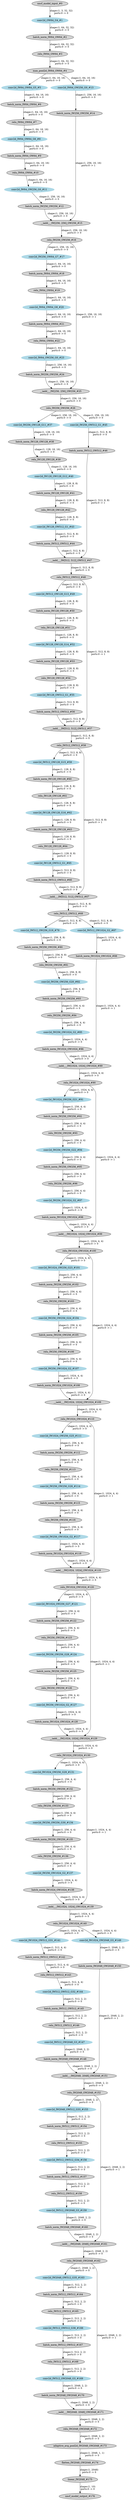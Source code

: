 strict digraph  {
"0 /nncf_model_input_0" [id=0, label="nncf_model_input_#0", style=filled, type=nncf_model_input];
"1 ResNet/NNCFConv2d[conv1]/conv2d_0" [color=lightblue, id=1, label="conv2d_OW64_G4_#1", style=filled, type=conv2d];
"2 ResNet/NNCFBatchNorm2d[bn1]/batch_norm_0" [id=2, label="batch_norm_IW64_OW64_#2", style=filled, type=batch_norm];
"3 ResNet/relu_0" [id=3, label="relu_IW64_OW64_#3", style=filled, type=relu];
"4 ResNet/MaxPool2d[maxpool]/max_pool2d_0" [id=4, label="max_pool2d_IW64_OW64_#4", style=filled, type=max_pool2d];
"5 ResNet/Sequential[layer1]/Bottleneck[0]/NNCFConv2d[conv1]/conv2d_0" [color=lightblue, id=5, label="conv2d_IW64_OW64_G5_#5", style=filled, type=conv2d];
"6 ResNet/Sequential[layer1]/Bottleneck[0]/NNCFBatchNorm2d[bn1]/batch_norm_0" [id=6, label="batch_norm_IW64_OW64_#6", style=filled, type=batch_norm];
"7 ResNet/Sequential[layer1]/Bottleneck[0]/relu_0" [id=7, label="relu_IW64_OW64_#7", style=filled, type=relu];
"8 ResNet/Sequential[layer1]/Bottleneck[0]/NNCFConv2d[conv2]/conv2d_0" [color=lightblue, id=8, label="conv2d_IW64_OW64_G6_#8", style=filled, type=conv2d];
"9 ResNet/Sequential[layer1]/Bottleneck[0]/NNCFBatchNorm2d[bn2]/batch_norm_0" [id=9, label="batch_norm_IW64_OW64_#9", style=filled, type=batch_norm];
"10 ResNet/Sequential[layer1]/Bottleneck[0]/relu_1" [id=10, label="relu_IW64_OW64_#10", style=filled, type=relu];
"11 ResNet/Sequential[layer1]/Bottleneck[0]/NNCFConv2d[conv3]/conv2d_0" [color=lightblue, id=11, label="conv2d_IW64_OW256_G0_#11", style=filled, type=conv2d];
"12 ResNet/Sequential[layer1]/Bottleneck[0]/NNCFBatchNorm2d[bn3]/batch_norm_0" [id=12, label="batch_norm_IW256_OW256_#12", style=filled, type=batch_norm];
"13 ResNet/Sequential[layer1]/Bottleneck[0]/Sequential[shortcut]/NNCFConv2d[0]/conv2d_0" [color=lightblue, id=13, label="conv2d_IW64_OW256_G0_#13", style=filled, type=conv2d];
"14 ResNet/Sequential[layer1]/Bottleneck[0]/Sequential[shortcut]/NNCFBatchNorm2d[1]/batch_norm_0" [id=14, label="batch_norm_IW256_OW256_#14", style=filled, type=batch_norm];
"15 ResNet/Sequential[layer1]/Bottleneck[0]/__iadd___0" [id=15, label="__iadd___IW[256, 256]_OW256_#15", style=filled, type=__iadd__];
"16 ResNet/Sequential[layer1]/Bottleneck[0]/relu_2" [id=16, label="relu_IW256_OW256_#16", style=filled, type=relu];
"17 ResNet/Sequential[layer1]/Bottleneck[1]/NNCFConv2d[conv1]/conv2d_0" [color=lightblue, id=17, label="conv2d_IW256_OW64_G7_#17", style=filled, type=conv2d];
"18 ResNet/Sequential[layer1]/Bottleneck[1]/NNCFBatchNorm2d[bn1]/batch_norm_0" [id=18, label="batch_norm_IW64_OW64_#18", style=filled, type=batch_norm];
"19 ResNet/Sequential[layer1]/Bottleneck[1]/relu_0" [id=19, label="relu_IW64_OW64_#19", style=filled, type=relu];
"20 ResNet/Sequential[layer1]/Bottleneck[1]/NNCFConv2d[conv2]/conv2d_0" [color=lightblue, id=20, label="conv2d_IW64_OW64_G8_#20", style=filled, type=conv2d];
"21 ResNet/Sequential[layer1]/Bottleneck[1]/NNCFBatchNorm2d[bn2]/batch_norm_0" [id=21, label="batch_norm_IW64_OW64_#21", style=filled, type=batch_norm];
"22 ResNet/Sequential[layer1]/Bottleneck[1]/relu_1" [id=22, label="relu_IW64_OW64_#22", style=filled, type=relu];
"23 ResNet/Sequential[layer1]/Bottleneck[1]/NNCFConv2d[conv3]/conv2d_0" [color=lightblue, id=23, label="conv2d_IW64_OW256_G0_#23", style=filled, type=conv2d];
"24 ResNet/Sequential[layer1]/Bottleneck[1]/NNCFBatchNorm2d[bn3]/batch_norm_0" [id=24, label="batch_norm_IW256_OW256_#24", style=filled, type=batch_norm];
"25 ResNet/Sequential[layer1]/Bottleneck[1]/__iadd___0" [id=25, label="__iadd___IW[256, 256]_OW256_#25", style=filled, type=__iadd__];
"26 ResNet/Sequential[layer1]/Bottleneck[1]/relu_2" [id=26, label="relu_IW256_OW256_#26", style=filled, type=relu];
"27 ResNet/Sequential[layer2]/Bottleneck[0]/NNCFConv2d[conv1]/conv2d_0" [color=lightblue, id=27, label="conv2d_IW256_OW128_G11_#37", style=filled, type=conv2d];
"28 ResNet/Sequential[layer2]/Bottleneck[0]/NNCFBatchNorm2d[bn1]/batch_norm_0" [id=28, label="batch_norm_IW128_OW128_#38", style=filled, type=batch_norm];
"29 ResNet/Sequential[layer2]/Bottleneck[0]/relu_0" [id=29, label="relu_IW128_OW128_#39", style=filled, type=relu];
"30 ResNet/Sequential[layer2]/Bottleneck[0]/NNCFConv2d[conv2]/conv2d_0" [color=lightblue, id=30, label="conv2d_IW128_OW128_G12_#40", style=filled, type=conv2d];
"31 ResNet/Sequential[layer2]/Bottleneck[0]/NNCFBatchNorm2d[bn2]/batch_norm_0" [id=31, label="batch_norm_IW128_OW128_#41", style=filled, type=batch_norm];
"32 ResNet/Sequential[layer2]/Bottleneck[0]/relu_1" [id=32, label="relu_IW128_OW128_#42", style=filled, type=relu];
"33 ResNet/Sequential[layer2]/Bottleneck[0]/NNCFConv2d[conv3]/conv2d_0" [color=lightblue, id=33, label="conv2d_IW128_OW512_G1_#43", style=filled, type=conv2d];
"34 ResNet/Sequential[layer2]/Bottleneck[0]/NNCFBatchNorm2d[bn3]/batch_norm_0" [id=34, label="batch_norm_IW512_OW512_#44", style=filled, type=batch_norm];
"35 ResNet/Sequential[layer2]/Bottleneck[0]/Sequential[shortcut]/NNCFConv2d[0]/conv2d_0" [color=lightblue, id=35, label="conv2d_IW256_OW512_G1_#45", style=filled, type=conv2d];
"36 ResNet/Sequential[layer2]/Bottleneck[0]/Sequential[shortcut]/NNCFBatchNorm2d[1]/batch_norm_0" [id=36, label="batch_norm_IW512_OW512_#46", style=filled, type=batch_norm];
"37 ResNet/Sequential[layer2]/Bottleneck[0]/__iadd___0" [id=37, label="__iadd___IW[512, 512]_OW512_#47", style=filled, type=__iadd__];
"38 ResNet/Sequential[layer2]/Bottleneck[0]/relu_2" [id=38, label="relu_IW512_OW512_#48", style=filled, type=relu];
"39 ResNet/Sequential[layer2]/Bottleneck[1]/NNCFConv2d[conv1]/conv2d_0" [color=lightblue, id=39, label="conv2d_IW512_OW128_G13_#49", style=filled, type=conv2d];
"40 ResNet/Sequential[layer2]/Bottleneck[1]/NNCFBatchNorm2d[bn1]/batch_norm_0" [id=40, label="batch_norm_IW128_OW128_#50", style=filled, type=batch_norm];
"41 ResNet/Sequential[layer2]/Bottleneck[1]/relu_0" [id=41, label="relu_IW128_OW128_#51", style=filled, type=relu];
"42 ResNet/Sequential[layer2]/Bottleneck[1]/NNCFConv2d[conv2]/conv2d_0" [color=lightblue, id=42, label="conv2d_IW128_OW128_G14_#52", style=filled, type=conv2d];
"43 ResNet/Sequential[layer2]/Bottleneck[1]/NNCFBatchNorm2d[bn2]/batch_norm_0" [id=43, label="batch_norm_IW128_OW128_#53", style=filled, type=batch_norm];
"44 ResNet/Sequential[layer2]/Bottleneck[1]/relu_1" [id=44, label="relu_IW128_OW128_#54", style=filled, type=relu];
"45 ResNet/Sequential[layer2]/Bottleneck[1]/NNCFConv2d[conv3]/conv2d_0" [color=lightblue, id=45, label="conv2d_IW128_OW512_G1_#55", style=filled, type=conv2d];
"46 ResNet/Sequential[layer2]/Bottleneck[1]/NNCFBatchNorm2d[bn3]/batch_norm_0" [id=46, label="batch_norm_IW512_OW512_#56", style=filled, type=batch_norm];
"47 ResNet/Sequential[layer2]/Bottleneck[1]/__iadd___0" [id=47, label="__iadd___IW[512, 512]_OW512_#57", style=filled, type=__iadd__];
"48 ResNet/Sequential[layer2]/Bottleneck[1]/relu_2" [id=48, label="relu_IW512_OW512_#58", style=filled, type=relu];
"49 ResNet/Sequential[layer2]/Bottleneck[2]/NNCFConv2d[conv1]/conv2d_0" [color=lightblue, id=49, label="conv2d_IW512_OW128_G15_#59", style=filled, type=conv2d];
"50 ResNet/Sequential[layer2]/Bottleneck[2]/NNCFBatchNorm2d[bn1]/batch_norm_0" [id=50, label="batch_norm_IW128_OW128_#60", style=filled, type=batch_norm];
"51 ResNet/Sequential[layer2]/Bottleneck[2]/relu_0" [id=51, label="relu_IW128_OW128_#61", style=filled, type=relu];
"52 ResNet/Sequential[layer2]/Bottleneck[2]/NNCFConv2d[conv2]/conv2d_0" [color=lightblue, id=52, label="conv2d_IW128_OW128_G16_#62", style=filled, type=conv2d];
"53 ResNet/Sequential[layer2]/Bottleneck[2]/NNCFBatchNorm2d[bn2]/batch_norm_0" [id=53, label="batch_norm_IW128_OW128_#63", style=filled, type=batch_norm];
"54 ResNet/Sequential[layer2]/Bottleneck[2]/relu_1" [id=54, label="relu_IW128_OW128_#64", style=filled, type=relu];
"55 ResNet/Sequential[layer2]/Bottleneck[2]/NNCFConv2d[conv3]/conv2d_0" [color=lightblue, id=55, label="conv2d_IW128_OW512_G1_#65", style=filled, type=conv2d];
"56 ResNet/Sequential[layer2]/Bottleneck[2]/NNCFBatchNorm2d[bn3]/batch_norm_0" [id=56, label="batch_norm_IW512_OW512_#66", style=filled, type=batch_norm];
"57 ResNet/Sequential[layer2]/Bottleneck[2]/__iadd___0" [id=57, label="__iadd___IW[512, 512]_OW512_#67", style=filled, type=__iadd__];
"58 ResNet/Sequential[layer2]/Bottleneck[2]/relu_2" [id=58, label="relu_IW512_OW512_#68", style=filled, type=relu];
"59 ResNet/Sequential[layer3]/Bottleneck[0]/NNCFConv2d[conv1]/conv2d_0" [color=lightblue, id=59, label="conv2d_IW512_OW256_G19_#79", style=filled, type=conv2d];
"60 ResNet/Sequential[layer3]/Bottleneck[0]/NNCFBatchNorm2d[bn1]/batch_norm_0" [id=60, label="batch_norm_IW256_OW256_#80", style=filled, type=batch_norm];
"61 ResNet/Sequential[layer3]/Bottleneck[0]/relu_0" [id=61, label="relu_IW256_OW256_#81", style=filled, type=relu];
"62 ResNet/Sequential[layer3]/Bottleneck[0]/NNCFConv2d[conv2]/conv2d_0" [color=lightblue, id=62, label="conv2d_IW256_OW256_G20_#82", style=filled, type=conv2d];
"63 ResNet/Sequential[layer3]/Bottleneck[0]/NNCFBatchNorm2d[bn2]/batch_norm_0" [id=63, label="batch_norm_IW256_OW256_#83", style=filled, type=batch_norm];
"64 ResNet/Sequential[layer3]/Bottleneck[0]/relu_1" [id=64, label="relu_IW256_OW256_#84", style=filled, type=relu];
"65 ResNet/Sequential[layer3]/Bottleneck[0]/NNCFConv2d[conv3]/conv2d_0" [color=lightblue, id=65, label="conv2d_IW256_OW1024_G2_#85", style=filled, type=conv2d];
"66 ResNet/Sequential[layer3]/Bottleneck[0]/NNCFBatchNorm2d[bn3]/batch_norm_0" [id=66, label="batch_norm_IW1024_OW1024_#86", style=filled, type=batch_norm];
"67 ResNet/Sequential[layer3]/Bottleneck[0]/Sequential[shortcut]/NNCFConv2d[0]/conv2d_0" [color=lightblue, id=67, label="conv2d_IW512_OW1024_G2_#87", style=filled, type=conv2d];
"68 ResNet/Sequential[layer3]/Bottleneck[0]/Sequential[shortcut]/NNCFBatchNorm2d[1]/batch_norm_0" [id=68, label="batch_norm_IW1024_OW1024_#88", style=filled, type=batch_norm];
"69 ResNet/Sequential[layer3]/Bottleneck[0]/__iadd___0" [id=69, label="__iadd___IW[1024, 1024]_OW1024_#89", style=filled, type=__iadd__];
"70 ResNet/Sequential[layer3]/Bottleneck[0]/relu_2" [id=70, label="relu_IW1024_OW1024_#90", style=filled, type=relu];
"71 ResNet/Sequential[layer3]/Bottleneck[1]/NNCFConv2d[conv1]/conv2d_0" [color=lightblue, id=71, label="conv2d_IW1024_OW256_G21_#91", style=filled, type=conv2d];
"72 ResNet/Sequential[layer3]/Bottleneck[1]/NNCFBatchNorm2d[bn1]/batch_norm_0" [id=72, label="batch_norm_IW256_OW256_#92", style=filled, type=batch_norm];
"73 ResNet/Sequential[layer3]/Bottleneck[1]/relu_0" [id=73, label="relu_IW256_OW256_#93", style=filled, type=relu];
"74 ResNet/Sequential[layer3]/Bottleneck[1]/NNCFConv2d[conv2]/conv2d_0" [color=lightblue, id=74, label="conv2d_IW256_OW256_G22_#94", style=filled, type=conv2d];
"75 ResNet/Sequential[layer3]/Bottleneck[1]/NNCFBatchNorm2d[bn2]/batch_norm_0" [id=75, label="batch_norm_IW256_OW256_#95", style=filled, type=batch_norm];
"76 ResNet/Sequential[layer3]/Bottleneck[1]/relu_1" [id=76, label="relu_IW256_OW256_#96", style=filled, type=relu];
"77 ResNet/Sequential[layer3]/Bottleneck[1]/NNCFConv2d[conv3]/conv2d_0" [color=lightblue, id=77, label="conv2d_IW256_OW1024_G2_#97", style=filled, type=conv2d];
"78 ResNet/Sequential[layer3]/Bottleneck[1]/NNCFBatchNorm2d[bn3]/batch_norm_0" [id=78, label="batch_norm_IW1024_OW1024_#98", style=filled, type=batch_norm];
"79 ResNet/Sequential[layer3]/Bottleneck[1]/__iadd___0" [id=79, label="__iadd___IW[1024, 1024]_OW1024_#99", style=filled, type=__iadd__];
"80 ResNet/Sequential[layer3]/Bottleneck[1]/relu_2" [id=80, label="relu_IW1024_OW1024_#100", style=filled, type=relu];
"81 ResNet/Sequential[layer3]/Bottleneck[2]/NNCFConv2d[conv1]/conv2d_0" [color=lightblue, id=81, label="conv2d_IW1024_OW256_G23_#101", style=filled, type=conv2d];
"82 ResNet/Sequential[layer3]/Bottleneck[2]/NNCFBatchNorm2d[bn1]/batch_norm_0" [id=82, label="batch_norm_IW256_OW256_#102", style=filled, type=batch_norm];
"83 ResNet/Sequential[layer3]/Bottleneck[2]/relu_0" [id=83, label="relu_IW256_OW256_#103", style=filled, type=relu];
"84 ResNet/Sequential[layer3]/Bottleneck[2]/NNCFConv2d[conv2]/conv2d_0" [color=lightblue, id=84, label="conv2d_IW256_OW256_G24_#104", style=filled, type=conv2d];
"85 ResNet/Sequential[layer3]/Bottleneck[2]/NNCFBatchNorm2d[bn2]/batch_norm_0" [id=85, label="batch_norm_IW256_OW256_#105", style=filled, type=batch_norm];
"86 ResNet/Sequential[layer3]/Bottleneck[2]/relu_1" [id=86, label="relu_IW256_OW256_#106", style=filled, type=relu];
"87 ResNet/Sequential[layer3]/Bottleneck[2]/NNCFConv2d[conv3]/conv2d_0" [color=lightblue, id=87, label="conv2d_IW256_OW1024_G2_#107", style=filled, type=conv2d];
"88 ResNet/Sequential[layer3]/Bottleneck[2]/NNCFBatchNorm2d[bn3]/batch_norm_0" [id=88, label="batch_norm_IW1024_OW1024_#108", style=filled, type=batch_norm];
"89 ResNet/Sequential[layer3]/Bottleneck[2]/__iadd___0" [id=89, label="__iadd___IW[1024, 1024]_OW1024_#109", style=filled, type=__iadd__];
"90 ResNet/Sequential[layer3]/Bottleneck[2]/relu_2" [id=90, label="relu_IW1024_OW1024_#110", style=filled, type=relu];
"91 ResNet/Sequential[layer3]/Bottleneck[3]/NNCFConv2d[conv1]/conv2d_0" [color=lightblue, id=91, label="conv2d_IW1024_OW256_G25_#111", style=filled, type=conv2d];
"92 ResNet/Sequential[layer3]/Bottleneck[3]/NNCFBatchNorm2d[bn1]/batch_norm_0" [id=92, label="batch_norm_IW256_OW256_#112", style=filled, type=batch_norm];
"93 ResNet/Sequential[layer3]/Bottleneck[3]/relu_0" [id=93, label="relu_IW256_OW256_#113", style=filled, type=relu];
"94 ResNet/Sequential[layer3]/Bottleneck[3]/NNCFConv2d[conv2]/conv2d_0" [color=lightblue, id=94, label="conv2d_IW256_OW256_G26_#114", style=filled, type=conv2d];
"95 ResNet/Sequential[layer3]/Bottleneck[3]/NNCFBatchNorm2d[bn2]/batch_norm_0" [id=95, label="batch_norm_IW256_OW256_#115", style=filled, type=batch_norm];
"96 ResNet/Sequential[layer3]/Bottleneck[3]/relu_1" [id=96, label="relu_IW256_OW256_#116", style=filled, type=relu];
"97 ResNet/Sequential[layer3]/Bottleneck[3]/NNCFConv2d[conv3]/conv2d_0" [color=lightblue, id=97, label="conv2d_IW256_OW1024_G2_#117", style=filled, type=conv2d];
"98 ResNet/Sequential[layer3]/Bottleneck[3]/NNCFBatchNorm2d[bn3]/batch_norm_0" [id=98, label="batch_norm_IW1024_OW1024_#118", style=filled, type=batch_norm];
"99 ResNet/Sequential[layer3]/Bottleneck[3]/__iadd___0" [id=99, label="__iadd___IW[1024, 1024]_OW1024_#119", style=filled, type=__iadd__];
"100 ResNet/Sequential[layer3]/Bottleneck[3]/relu_2" [id=100, label="relu_IW1024_OW1024_#120", style=filled, type=relu];
"101 ResNet/Sequential[layer3]/Bottleneck[4]/NNCFConv2d[conv1]/conv2d_0" [color=lightblue, id=101, label="conv2d_IW1024_OW256_G27_#121", style=filled, type=conv2d];
"102 ResNet/Sequential[layer3]/Bottleneck[4]/NNCFBatchNorm2d[bn1]/batch_norm_0" [id=102, label="batch_norm_IW256_OW256_#122", style=filled, type=batch_norm];
"103 ResNet/Sequential[layer3]/Bottleneck[4]/relu_0" [id=103, label="relu_IW256_OW256_#123", style=filled, type=relu];
"104 ResNet/Sequential[layer3]/Bottleneck[4]/NNCFConv2d[conv2]/conv2d_0" [color=lightblue, id=104, label="conv2d_IW256_OW256_G28_#124", style=filled, type=conv2d];
"105 ResNet/Sequential[layer3]/Bottleneck[4]/NNCFBatchNorm2d[bn2]/batch_norm_0" [id=105, label="batch_norm_IW256_OW256_#125", style=filled, type=batch_norm];
"106 ResNet/Sequential[layer3]/Bottleneck[4]/relu_1" [id=106, label="relu_IW256_OW256_#126", style=filled, type=relu];
"107 ResNet/Sequential[layer3]/Bottleneck[4]/NNCFConv2d[conv3]/conv2d_0" [color=lightblue, id=107, label="conv2d_IW256_OW1024_G2_#127", style=filled, type=conv2d];
"108 ResNet/Sequential[layer3]/Bottleneck[4]/NNCFBatchNorm2d[bn3]/batch_norm_0" [id=108, label="batch_norm_IW1024_OW1024_#128", style=filled, type=batch_norm];
"109 ResNet/Sequential[layer3]/Bottleneck[4]/__iadd___0" [id=109, label="__iadd___IW[1024, 1024]_OW1024_#129", style=filled, type=__iadd__];
"110 ResNet/Sequential[layer3]/Bottleneck[4]/relu_2" [id=110, label="relu_IW1024_OW1024_#130", style=filled, type=relu];
"111 ResNet/Sequential[layer3]/Bottleneck[5]/NNCFConv2d[conv1]/conv2d_0" [color=lightblue, id=111, label="conv2d_IW1024_OW256_G29_#131", style=filled, type=conv2d];
"112 ResNet/Sequential[layer3]/Bottleneck[5]/NNCFBatchNorm2d[bn1]/batch_norm_0" [id=112, label="batch_norm_IW256_OW256_#132", style=filled, type=batch_norm];
"113 ResNet/Sequential[layer3]/Bottleneck[5]/relu_0" [id=113, label="relu_IW256_OW256_#133", style=filled, type=relu];
"114 ResNet/Sequential[layer3]/Bottleneck[5]/NNCFConv2d[conv2]/conv2d_0" [color=lightblue, id=114, label="conv2d_IW256_OW256_G30_#134", style=filled, type=conv2d];
"115 ResNet/Sequential[layer3]/Bottleneck[5]/NNCFBatchNorm2d[bn2]/batch_norm_0" [id=115, label="batch_norm_IW256_OW256_#135", style=filled, type=batch_norm];
"116 ResNet/Sequential[layer3]/Bottleneck[5]/relu_1" [id=116, label="relu_IW256_OW256_#136", style=filled, type=relu];
"117 ResNet/Sequential[layer3]/Bottleneck[5]/NNCFConv2d[conv3]/conv2d_0" [color=lightblue, id=117, label="conv2d_IW256_OW1024_G2_#137", style=filled, type=conv2d];
"118 ResNet/Sequential[layer3]/Bottleneck[5]/NNCFBatchNorm2d[bn3]/batch_norm_0" [id=118, label="batch_norm_IW1024_OW1024_#138", style=filled, type=batch_norm];
"119 ResNet/Sequential[layer3]/Bottleneck[5]/__iadd___0" [id=119, label="__iadd___IW[1024, 1024]_OW1024_#139", style=filled, type=__iadd__];
"120 ResNet/Sequential[layer3]/Bottleneck[5]/relu_2" [id=120, label="relu_IW1024_OW1024_#140", style=filled, type=relu];
"121 ResNet/Sequential[layer4]/Bottleneck[0]/NNCFConv2d[conv1]/conv2d_0" [color=lightblue, id=121, label="conv2d_IW1024_OW512_G31_#141", style=filled, type=conv2d];
"122 ResNet/Sequential[layer4]/Bottleneck[0]/NNCFBatchNorm2d[bn1]/batch_norm_0" [id=122, label="batch_norm_IW512_OW512_#142", style=filled, type=batch_norm];
"123 ResNet/Sequential[layer4]/Bottleneck[0]/relu_0" [id=123, label="relu_IW512_OW512_#143", style=filled, type=relu];
"124 ResNet/Sequential[layer4]/Bottleneck[0]/NNCFConv2d[conv2]/conv2d_0" [color=lightblue, id=124, label="conv2d_IW512_OW512_G32_#144", style=filled, type=conv2d];
"125 ResNet/Sequential[layer4]/Bottleneck[0]/NNCFBatchNorm2d[bn2]/batch_norm_0" [id=125, label="batch_norm_IW512_OW512_#145", style=filled, type=batch_norm];
"126 ResNet/Sequential[layer4]/Bottleneck[0]/relu_1" [id=126, label="relu_IW512_OW512_#146", style=filled, type=relu];
"127 ResNet/Sequential[layer4]/Bottleneck[0]/NNCFConv2d[conv3]/conv2d_0" [color=lightblue, id=127, label="conv2d_IW512_OW2048_G3_#147", style=filled, type=conv2d];
"128 ResNet/Sequential[layer4]/Bottleneck[0]/NNCFBatchNorm2d[bn3]/batch_norm_0" [id=128, label="batch_norm_IW2048_OW2048_#148", style=filled, type=batch_norm];
"129 ResNet/Sequential[layer4]/Bottleneck[0]/Sequential[shortcut]/NNCFConv2d[0]/conv2d_0" [color=lightblue, id=129, label="conv2d_IW1024_OW2048_G3_#149", style=filled, type=conv2d];
"130 ResNet/Sequential[layer4]/Bottleneck[0]/Sequential[shortcut]/NNCFBatchNorm2d[1]/batch_norm_0" [id=130, label="batch_norm_IW2048_OW2048_#150", style=filled, type=batch_norm];
"131 ResNet/Sequential[layer4]/Bottleneck[0]/__iadd___0" [id=131, label="__iadd___IW[2048, 2048]_OW2048_#151", style=filled, type=__iadd__];
"132 ResNet/Sequential[layer4]/Bottleneck[0]/relu_2" [id=132, label="relu_IW2048_OW2048_#152", style=filled, type=relu];
"133 ResNet/Sequential[layer4]/Bottleneck[1]/NNCFConv2d[conv1]/conv2d_0" [color=lightblue, id=133, label="conv2d_IW2048_OW512_G33_#153", style=filled, type=conv2d];
"134 ResNet/Sequential[layer4]/Bottleneck[1]/NNCFBatchNorm2d[bn1]/batch_norm_0" [id=134, label="batch_norm_IW512_OW512_#154", style=filled, type=batch_norm];
"135 ResNet/Sequential[layer4]/Bottleneck[1]/relu_0" [id=135, label="relu_IW512_OW512_#155", style=filled, type=relu];
"136 ResNet/Sequential[layer4]/Bottleneck[1]/NNCFConv2d[conv2]/conv2d_0" [color=lightblue, id=136, label="conv2d_IW512_OW512_G34_#156", style=filled, type=conv2d];
"137 ResNet/Sequential[layer4]/Bottleneck[1]/NNCFBatchNorm2d[bn2]/batch_norm_0" [id=137, label="batch_norm_IW512_OW512_#157", style=filled, type=batch_norm];
"138 ResNet/Sequential[layer4]/Bottleneck[1]/relu_1" [id=138, label="relu_IW512_OW512_#158", style=filled, type=relu];
"139 ResNet/Sequential[layer4]/Bottleneck[1]/NNCFConv2d[conv3]/conv2d_0" [color=lightblue, id=139, label="conv2d_IW512_OW2048_G3_#159", style=filled, type=conv2d];
"140 ResNet/Sequential[layer4]/Bottleneck[1]/NNCFBatchNorm2d[bn3]/batch_norm_0" [id=140, label="batch_norm_IW2048_OW2048_#160", style=filled, type=batch_norm];
"141 ResNet/Sequential[layer4]/Bottleneck[1]/__iadd___0" [id=141, label="__iadd___IW[2048, 2048]_OW2048_#161", style=filled, type=__iadd__];
"142 ResNet/Sequential[layer4]/Bottleneck[1]/relu_2" [id=142, label="relu_IW2048_OW2048_#162", style=filled, type=relu];
"143 ResNet/Sequential[layer4]/Bottleneck[2]/NNCFConv2d[conv1]/conv2d_0" [color=lightblue, id=143, label="conv2d_IW2048_OW512_G35_#163", style=filled, type=conv2d];
"144 ResNet/Sequential[layer4]/Bottleneck[2]/NNCFBatchNorm2d[bn1]/batch_norm_0" [id=144, label="batch_norm_IW512_OW512_#164", style=filled, type=batch_norm];
"145 ResNet/Sequential[layer4]/Bottleneck[2]/relu_0" [id=145, label="relu_IW512_OW512_#165", style=filled, type=relu];
"146 ResNet/Sequential[layer4]/Bottleneck[2]/NNCFConv2d[conv2]/conv2d_0" [color=lightblue, id=146, label="conv2d_IW512_OW512_G36_#166", style=filled, type=conv2d];
"147 ResNet/Sequential[layer4]/Bottleneck[2]/NNCFBatchNorm2d[bn2]/batch_norm_0" [id=147, label="batch_norm_IW512_OW512_#167", style=filled, type=batch_norm];
"148 ResNet/Sequential[layer4]/Bottleneck[2]/relu_1" [id=148, label="relu_IW512_OW512_#168", style=filled, type=relu];
"149 ResNet/Sequential[layer4]/Bottleneck[2]/NNCFConv2d[conv3]/conv2d_0" [color=lightblue, id=149, label="conv2d_IW512_OW2048_G3_#169", style=filled, type=conv2d];
"150 ResNet/Sequential[layer4]/Bottleneck[2]/NNCFBatchNorm2d[bn3]/batch_norm_0" [id=150, label="batch_norm_IW2048_OW2048_#170", style=filled, type=batch_norm];
"151 ResNet/Sequential[layer4]/Bottleneck[2]/__iadd___0" [id=151, label="__iadd___IW[2048, 2048]_OW2048_#171", style=filled, type=__iadd__];
"152 ResNet/Sequential[layer4]/Bottleneck[2]/relu_2" [id=152, label="relu_IW2048_OW2048_#172", style=filled, type=relu];
"153 ResNet/AdaptiveAvgPool2d[avgpool]/adaptive_avg_pool2d_0" [id=153, label="adaptive_avg_pool2d_IW2048_OW2048_#173", style=filled, type=adaptive_avg_pool2d];
"154 ResNet/flatten_0" [id=154, label="flatten_IW2048_OW2048_#174", style=filled, type=flatten];
"155 ResNet/NNCFLinear[linear]/linear_0" [id=155, label="linear_IW2048_#175", style=filled, type=linear];
"156 /nncf_model_output_0" [id=156, label="nncf_model_output_#176", style=filled, type=nncf_model_output];
"0 /nncf_model_input_0" -> "1 ResNet/NNCFConv2d[conv1]/conv2d_0"  [label="shape:(1, 3, 32, 32)\nports:0 -> 0", style=solid];
"1 ResNet/NNCFConv2d[conv1]/conv2d_0" -> "2 ResNet/NNCFBatchNorm2d[bn1]/batch_norm_0"  [label="shape:(1, 64, 32, 32)\nports:0 -> 0", style=solid];
"2 ResNet/NNCFBatchNorm2d[bn1]/batch_norm_0" -> "3 ResNet/relu_0"  [label="shape:(1, 64, 32, 32)\nports:0 -> 0", style=solid];
"3 ResNet/relu_0" -> "4 ResNet/MaxPool2d[maxpool]/max_pool2d_0"  [label="shape:(1, 64, 32, 32)\nports:0 -> 0", style=solid];
"4 ResNet/MaxPool2d[maxpool]/max_pool2d_0" -> "5 ResNet/Sequential[layer1]/Bottleneck[0]/NNCFConv2d[conv1]/conv2d_0"  [label="shape:(1, 64, 16, 16)\nports:0 -> 0", style=solid];
"4 ResNet/MaxPool2d[maxpool]/max_pool2d_0" -> "13 ResNet/Sequential[layer1]/Bottleneck[0]/Sequential[shortcut]/NNCFConv2d[0]/conv2d_0"  [label="shape:(1, 64, 16, 16)\nports:0 -> 0", style=solid];
"5 ResNet/Sequential[layer1]/Bottleneck[0]/NNCFConv2d[conv1]/conv2d_0" -> "6 ResNet/Sequential[layer1]/Bottleneck[0]/NNCFBatchNorm2d[bn1]/batch_norm_0"  [label="shape:(1, 64, 16, 16)\nports:0 -> 0", style=solid];
"6 ResNet/Sequential[layer1]/Bottleneck[0]/NNCFBatchNorm2d[bn1]/batch_norm_0" -> "7 ResNet/Sequential[layer1]/Bottleneck[0]/relu_0"  [label="shape:(1, 64, 16, 16)\nports:0 -> 0", style=solid];
"7 ResNet/Sequential[layer1]/Bottleneck[0]/relu_0" -> "8 ResNet/Sequential[layer1]/Bottleneck[0]/NNCFConv2d[conv2]/conv2d_0"  [label="shape:(1, 64, 16, 16)\nports:0 -> 0", style=solid];
"8 ResNet/Sequential[layer1]/Bottleneck[0]/NNCFConv2d[conv2]/conv2d_0" -> "9 ResNet/Sequential[layer1]/Bottleneck[0]/NNCFBatchNorm2d[bn2]/batch_norm_0"  [label="shape:(1, 64, 16, 16)\nports:0 -> 0", style=solid];
"9 ResNet/Sequential[layer1]/Bottleneck[0]/NNCFBatchNorm2d[bn2]/batch_norm_0" -> "10 ResNet/Sequential[layer1]/Bottleneck[0]/relu_1"  [label="shape:(1, 64, 16, 16)\nports:0 -> 0", style=solid];
"10 ResNet/Sequential[layer1]/Bottleneck[0]/relu_1" -> "11 ResNet/Sequential[layer1]/Bottleneck[0]/NNCFConv2d[conv3]/conv2d_0"  [label="shape:(1, 64, 16, 16)\nports:0 -> 0", style=solid];
"11 ResNet/Sequential[layer1]/Bottleneck[0]/NNCFConv2d[conv3]/conv2d_0" -> "12 ResNet/Sequential[layer1]/Bottleneck[0]/NNCFBatchNorm2d[bn3]/batch_norm_0"  [label="shape:(1, 256, 16, 16)\nports:0 -> 0", style=solid];
"12 ResNet/Sequential[layer1]/Bottleneck[0]/NNCFBatchNorm2d[bn3]/batch_norm_0" -> "15 ResNet/Sequential[layer1]/Bottleneck[0]/__iadd___0"  [label="shape:(1, 256, 16, 16)\nports:0 -> 0", style=solid];
"13 ResNet/Sequential[layer1]/Bottleneck[0]/Sequential[shortcut]/NNCFConv2d[0]/conv2d_0" -> "14 ResNet/Sequential[layer1]/Bottleneck[0]/Sequential[shortcut]/NNCFBatchNorm2d[1]/batch_norm_0"  [label="shape:(1, 256, 16, 16)\nports:0 -> 0", style=solid];
"14 ResNet/Sequential[layer1]/Bottleneck[0]/Sequential[shortcut]/NNCFBatchNorm2d[1]/batch_norm_0" -> "15 ResNet/Sequential[layer1]/Bottleneck[0]/__iadd___0"  [label="shape:(1, 256, 16, 16)\nports:0 -> 1", style=solid];
"15 ResNet/Sequential[layer1]/Bottleneck[0]/__iadd___0" -> "16 ResNet/Sequential[layer1]/Bottleneck[0]/relu_2"  [label="shape:(1, 256, 16, 16)\nports:0 -> 0", style=solid];
"16 ResNet/Sequential[layer1]/Bottleneck[0]/relu_2" -> "17 ResNet/Sequential[layer1]/Bottleneck[1]/NNCFConv2d[conv1]/conv2d_0"  [label="shape:(1, 256, 16, 16)\nports:0 -> 0", style=solid];
"16 ResNet/Sequential[layer1]/Bottleneck[0]/relu_2" -> "25 ResNet/Sequential[layer1]/Bottleneck[1]/__iadd___0"  [label="shape:(1, 256, 16, 16)\nports:0 -> 1", style=solid];
"17 ResNet/Sequential[layer1]/Bottleneck[1]/NNCFConv2d[conv1]/conv2d_0" -> "18 ResNet/Sequential[layer1]/Bottleneck[1]/NNCFBatchNorm2d[bn1]/batch_norm_0"  [label="shape:(1, 64, 16, 16)\nports:0 -> 0", style=solid];
"18 ResNet/Sequential[layer1]/Bottleneck[1]/NNCFBatchNorm2d[bn1]/batch_norm_0" -> "19 ResNet/Sequential[layer1]/Bottleneck[1]/relu_0"  [label="shape:(1, 64, 16, 16)\nports:0 -> 0", style=solid];
"19 ResNet/Sequential[layer1]/Bottleneck[1]/relu_0" -> "20 ResNet/Sequential[layer1]/Bottleneck[1]/NNCFConv2d[conv2]/conv2d_0"  [label="shape:(1, 64, 16, 16)\nports:0 -> 0", style=solid];
"20 ResNet/Sequential[layer1]/Bottleneck[1]/NNCFConv2d[conv2]/conv2d_0" -> "21 ResNet/Sequential[layer1]/Bottleneck[1]/NNCFBatchNorm2d[bn2]/batch_norm_0"  [label="shape:(1, 64, 16, 16)\nports:0 -> 0", style=solid];
"21 ResNet/Sequential[layer1]/Bottleneck[1]/NNCFBatchNorm2d[bn2]/batch_norm_0" -> "22 ResNet/Sequential[layer1]/Bottleneck[1]/relu_1"  [label="shape:(1, 64, 16, 16)\nports:0 -> 0", style=solid];
"22 ResNet/Sequential[layer1]/Bottleneck[1]/relu_1" -> "23 ResNet/Sequential[layer1]/Bottleneck[1]/NNCFConv2d[conv3]/conv2d_0"  [label="shape:(1, 64, 16, 16)\nports:0 -> 0", style=solid];
"23 ResNet/Sequential[layer1]/Bottleneck[1]/NNCFConv2d[conv3]/conv2d_0" -> "24 ResNet/Sequential[layer1]/Bottleneck[1]/NNCFBatchNorm2d[bn3]/batch_norm_0"  [label="shape:(1, 256, 16, 16)\nports:0 -> 0", style=solid];
"24 ResNet/Sequential[layer1]/Bottleneck[1]/NNCFBatchNorm2d[bn3]/batch_norm_0" -> "25 ResNet/Sequential[layer1]/Bottleneck[1]/__iadd___0"  [label="shape:(1, 256, 16, 16)\nports:0 -> 0", style=solid];
"25 ResNet/Sequential[layer1]/Bottleneck[1]/__iadd___0" -> "26 ResNet/Sequential[layer1]/Bottleneck[1]/relu_2"  [label="shape:(1, 256, 16, 16)\nports:0 -> 0", style=solid];
"26 ResNet/Sequential[layer1]/Bottleneck[1]/relu_2" -> "27 ResNet/Sequential[layer2]/Bottleneck[0]/NNCFConv2d[conv1]/conv2d_0"  [label="shape:(1, 256, 16, 16)\nports:0 -> 0", style=solid];
"26 ResNet/Sequential[layer1]/Bottleneck[1]/relu_2" -> "35 ResNet/Sequential[layer2]/Bottleneck[0]/Sequential[shortcut]/NNCFConv2d[0]/conv2d_0"  [label="shape:(1, 256, 16, 16)\nports:0 -> 0", style=solid];
"27 ResNet/Sequential[layer2]/Bottleneck[0]/NNCFConv2d[conv1]/conv2d_0" -> "28 ResNet/Sequential[layer2]/Bottleneck[0]/NNCFBatchNorm2d[bn1]/batch_norm_0"  [label="shape:(1, 128, 16, 16)\nports:0 -> 0", style=solid];
"28 ResNet/Sequential[layer2]/Bottleneck[0]/NNCFBatchNorm2d[bn1]/batch_norm_0" -> "29 ResNet/Sequential[layer2]/Bottleneck[0]/relu_0"  [label="shape:(1, 128, 16, 16)\nports:0 -> 0", style=solid];
"29 ResNet/Sequential[layer2]/Bottleneck[0]/relu_0" -> "30 ResNet/Sequential[layer2]/Bottleneck[0]/NNCFConv2d[conv2]/conv2d_0"  [label="shape:(1, 128, 16, 16)\nports:0 -> 0", style=solid];
"30 ResNet/Sequential[layer2]/Bottleneck[0]/NNCFConv2d[conv2]/conv2d_0" -> "31 ResNet/Sequential[layer2]/Bottleneck[0]/NNCFBatchNorm2d[bn2]/batch_norm_0"  [label="shape:(1, 128, 8, 8)\nports:0 -> 0", style=solid];
"31 ResNet/Sequential[layer2]/Bottleneck[0]/NNCFBatchNorm2d[bn2]/batch_norm_0" -> "32 ResNet/Sequential[layer2]/Bottleneck[0]/relu_1"  [label="shape:(1, 128, 8, 8)\nports:0 -> 0", style=solid];
"32 ResNet/Sequential[layer2]/Bottleneck[0]/relu_1" -> "33 ResNet/Sequential[layer2]/Bottleneck[0]/NNCFConv2d[conv3]/conv2d_0"  [label="shape:(1, 128, 8, 8)\nports:0 -> 0", style=solid];
"33 ResNet/Sequential[layer2]/Bottleneck[0]/NNCFConv2d[conv3]/conv2d_0" -> "34 ResNet/Sequential[layer2]/Bottleneck[0]/NNCFBatchNorm2d[bn3]/batch_norm_0"  [label="shape:(1, 512, 8, 8)\nports:0 -> 0", style=solid];
"34 ResNet/Sequential[layer2]/Bottleneck[0]/NNCFBatchNorm2d[bn3]/batch_norm_0" -> "37 ResNet/Sequential[layer2]/Bottleneck[0]/__iadd___0"  [label="shape:(1, 512, 8, 8)\nports:0 -> 0", style=solid];
"35 ResNet/Sequential[layer2]/Bottleneck[0]/Sequential[shortcut]/NNCFConv2d[0]/conv2d_0" -> "36 ResNet/Sequential[layer2]/Bottleneck[0]/Sequential[shortcut]/NNCFBatchNorm2d[1]/batch_norm_0"  [label="shape:(1, 512, 8, 8)\nports:0 -> 0", style=solid];
"36 ResNet/Sequential[layer2]/Bottleneck[0]/Sequential[shortcut]/NNCFBatchNorm2d[1]/batch_norm_0" -> "37 ResNet/Sequential[layer2]/Bottleneck[0]/__iadd___0"  [label="shape:(1, 512, 8, 8)\nports:0 -> 1", style=solid];
"37 ResNet/Sequential[layer2]/Bottleneck[0]/__iadd___0" -> "38 ResNet/Sequential[layer2]/Bottleneck[0]/relu_2"  [label="shape:(1, 512, 8, 8)\nports:0 -> 0", style=solid];
"38 ResNet/Sequential[layer2]/Bottleneck[0]/relu_2" -> "39 ResNet/Sequential[layer2]/Bottleneck[1]/NNCFConv2d[conv1]/conv2d_0"  [label="shape:(1, 512, 8, 8)\nports:0 -> 0", style=solid];
"38 ResNet/Sequential[layer2]/Bottleneck[0]/relu_2" -> "47 ResNet/Sequential[layer2]/Bottleneck[1]/__iadd___0"  [label="shape:(1, 512, 8, 8)\nports:0 -> 1", style=solid];
"39 ResNet/Sequential[layer2]/Bottleneck[1]/NNCFConv2d[conv1]/conv2d_0" -> "40 ResNet/Sequential[layer2]/Bottleneck[1]/NNCFBatchNorm2d[bn1]/batch_norm_0"  [label="shape:(1, 128, 8, 8)\nports:0 -> 0", style=solid];
"40 ResNet/Sequential[layer2]/Bottleneck[1]/NNCFBatchNorm2d[bn1]/batch_norm_0" -> "41 ResNet/Sequential[layer2]/Bottleneck[1]/relu_0"  [label="shape:(1, 128, 8, 8)\nports:0 -> 0", style=solid];
"41 ResNet/Sequential[layer2]/Bottleneck[1]/relu_0" -> "42 ResNet/Sequential[layer2]/Bottleneck[1]/NNCFConv2d[conv2]/conv2d_0"  [label="shape:(1, 128, 8, 8)\nports:0 -> 0", style=solid];
"42 ResNet/Sequential[layer2]/Bottleneck[1]/NNCFConv2d[conv2]/conv2d_0" -> "43 ResNet/Sequential[layer2]/Bottleneck[1]/NNCFBatchNorm2d[bn2]/batch_norm_0"  [label="shape:(1, 128, 8, 8)\nports:0 -> 0", style=solid];
"43 ResNet/Sequential[layer2]/Bottleneck[1]/NNCFBatchNorm2d[bn2]/batch_norm_0" -> "44 ResNet/Sequential[layer2]/Bottleneck[1]/relu_1"  [label="shape:(1, 128, 8, 8)\nports:0 -> 0", style=solid];
"44 ResNet/Sequential[layer2]/Bottleneck[1]/relu_1" -> "45 ResNet/Sequential[layer2]/Bottleneck[1]/NNCFConv2d[conv3]/conv2d_0"  [label="shape:(1, 128, 8, 8)\nports:0 -> 0", style=solid];
"45 ResNet/Sequential[layer2]/Bottleneck[1]/NNCFConv2d[conv3]/conv2d_0" -> "46 ResNet/Sequential[layer2]/Bottleneck[1]/NNCFBatchNorm2d[bn3]/batch_norm_0"  [label="shape:(1, 512, 8, 8)\nports:0 -> 0", style=solid];
"46 ResNet/Sequential[layer2]/Bottleneck[1]/NNCFBatchNorm2d[bn3]/batch_norm_0" -> "47 ResNet/Sequential[layer2]/Bottleneck[1]/__iadd___0"  [label="shape:(1, 512, 8, 8)\nports:0 -> 0", style=solid];
"47 ResNet/Sequential[layer2]/Bottleneck[1]/__iadd___0" -> "48 ResNet/Sequential[layer2]/Bottleneck[1]/relu_2"  [label="shape:(1, 512, 8, 8)\nports:0 -> 0", style=solid];
"48 ResNet/Sequential[layer2]/Bottleneck[1]/relu_2" -> "49 ResNet/Sequential[layer2]/Bottleneck[2]/NNCFConv2d[conv1]/conv2d_0"  [label="shape:(1, 512, 8, 8)\nports:0 -> 0", style=solid];
"48 ResNet/Sequential[layer2]/Bottleneck[1]/relu_2" -> "57 ResNet/Sequential[layer2]/Bottleneck[2]/__iadd___0"  [label="shape:(1, 512, 8, 8)\nports:0 -> 1", style=solid];
"49 ResNet/Sequential[layer2]/Bottleneck[2]/NNCFConv2d[conv1]/conv2d_0" -> "50 ResNet/Sequential[layer2]/Bottleneck[2]/NNCFBatchNorm2d[bn1]/batch_norm_0"  [label="shape:(1, 128, 8, 8)\nports:0 -> 0", style=solid];
"50 ResNet/Sequential[layer2]/Bottleneck[2]/NNCFBatchNorm2d[bn1]/batch_norm_0" -> "51 ResNet/Sequential[layer2]/Bottleneck[2]/relu_0"  [label="shape:(1, 128, 8, 8)\nports:0 -> 0", style=solid];
"51 ResNet/Sequential[layer2]/Bottleneck[2]/relu_0" -> "52 ResNet/Sequential[layer2]/Bottleneck[2]/NNCFConv2d[conv2]/conv2d_0"  [label="shape:(1, 128, 8, 8)\nports:0 -> 0", style=solid];
"52 ResNet/Sequential[layer2]/Bottleneck[2]/NNCFConv2d[conv2]/conv2d_0" -> "53 ResNet/Sequential[layer2]/Bottleneck[2]/NNCFBatchNorm2d[bn2]/batch_norm_0"  [label="shape:(1, 128, 8, 8)\nports:0 -> 0", style=solid];
"53 ResNet/Sequential[layer2]/Bottleneck[2]/NNCFBatchNorm2d[bn2]/batch_norm_0" -> "54 ResNet/Sequential[layer2]/Bottleneck[2]/relu_1"  [label="shape:(1, 128, 8, 8)\nports:0 -> 0", style=solid];
"54 ResNet/Sequential[layer2]/Bottleneck[2]/relu_1" -> "55 ResNet/Sequential[layer2]/Bottleneck[2]/NNCFConv2d[conv3]/conv2d_0"  [label="shape:(1, 128, 8, 8)\nports:0 -> 0", style=solid];
"55 ResNet/Sequential[layer2]/Bottleneck[2]/NNCFConv2d[conv3]/conv2d_0" -> "56 ResNet/Sequential[layer2]/Bottleneck[2]/NNCFBatchNorm2d[bn3]/batch_norm_0"  [label="shape:(1, 512, 8, 8)\nports:0 -> 0", style=solid];
"56 ResNet/Sequential[layer2]/Bottleneck[2]/NNCFBatchNorm2d[bn3]/batch_norm_0" -> "57 ResNet/Sequential[layer2]/Bottleneck[2]/__iadd___0"  [label="shape:(1, 512, 8, 8)\nports:0 -> 0", style=solid];
"57 ResNet/Sequential[layer2]/Bottleneck[2]/__iadd___0" -> "58 ResNet/Sequential[layer2]/Bottleneck[2]/relu_2"  [label="shape:(1, 512, 8, 8)\nports:0 -> 0", style=solid];
"58 ResNet/Sequential[layer2]/Bottleneck[2]/relu_2" -> "59 ResNet/Sequential[layer3]/Bottleneck[0]/NNCFConv2d[conv1]/conv2d_0"  [label="shape:(1, 512, 8, 8)\nports:0 -> 0", style=solid];
"58 ResNet/Sequential[layer2]/Bottleneck[2]/relu_2" -> "67 ResNet/Sequential[layer3]/Bottleneck[0]/Sequential[shortcut]/NNCFConv2d[0]/conv2d_0"  [label="shape:(1, 512, 8, 8)\nports:0 -> 0", style=solid];
"59 ResNet/Sequential[layer3]/Bottleneck[0]/NNCFConv2d[conv1]/conv2d_0" -> "60 ResNet/Sequential[layer3]/Bottleneck[0]/NNCFBatchNorm2d[bn1]/batch_norm_0"  [label="shape:(1, 256, 8, 8)\nports:0 -> 0", style=solid];
"60 ResNet/Sequential[layer3]/Bottleneck[0]/NNCFBatchNorm2d[bn1]/batch_norm_0" -> "61 ResNet/Sequential[layer3]/Bottleneck[0]/relu_0"  [label="shape:(1, 256, 8, 8)\nports:0 -> 0", style=solid];
"61 ResNet/Sequential[layer3]/Bottleneck[0]/relu_0" -> "62 ResNet/Sequential[layer3]/Bottleneck[0]/NNCFConv2d[conv2]/conv2d_0"  [label="shape:(1, 256, 8, 8)\nports:0 -> 0", style=solid];
"62 ResNet/Sequential[layer3]/Bottleneck[0]/NNCFConv2d[conv2]/conv2d_0" -> "63 ResNet/Sequential[layer3]/Bottleneck[0]/NNCFBatchNorm2d[bn2]/batch_norm_0"  [label="shape:(1, 256, 4, 4)\nports:0 -> 0", style=solid];
"63 ResNet/Sequential[layer3]/Bottleneck[0]/NNCFBatchNorm2d[bn2]/batch_norm_0" -> "64 ResNet/Sequential[layer3]/Bottleneck[0]/relu_1"  [label="shape:(1, 256, 4, 4)\nports:0 -> 0", style=solid];
"64 ResNet/Sequential[layer3]/Bottleneck[0]/relu_1" -> "65 ResNet/Sequential[layer3]/Bottleneck[0]/NNCFConv2d[conv3]/conv2d_0"  [label="shape:(1, 256, 4, 4)\nports:0 -> 0", style=solid];
"65 ResNet/Sequential[layer3]/Bottleneck[0]/NNCFConv2d[conv3]/conv2d_0" -> "66 ResNet/Sequential[layer3]/Bottleneck[0]/NNCFBatchNorm2d[bn3]/batch_norm_0"  [label="shape:(1, 1024, 4, 4)\nports:0 -> 0", style=solid];
"66 ResNet/Sequential[layer3]/Bottleneck[0]/NNCFBatchNorm2d[bn3]/batch_norm_0" -> "69 ResNet/Sequential[layer3]/Bottleneck[0]/__iadd___0"  [label="shape:(1, 1024, 4, 4)\nports:0 -> 0", style=solid];
"67 ResNet/Sequential[layer3]/Bottleneck[0]/Sequential[shortcut]/NNCFConv2d[0]/conv2d_0" -> "68 ResNet/Sequential[layer3]/Bottleneck[0]/Sequential[shortcut]/NNCFBatchNorm2d[1]/batch_norm_0"  [label="shape:(1, 1024, 4, 4)\nports:0 -> 0", style=solid];
"68 ResNet/Sequential[layer3]/Bottleneck[0]/Sequential[shortcut]/NNCFBatchNorm2d[1]/batch_norm_0" -> "69 ResNet/Sequential[layer3]/Bottleneck[0]/__iadd___0"  [label="shape:(1, 1024, 4, 4)\nports:0 -> 1", style=solid];
"69 ResNet/Sequential[layer3]/Bottleneck[0]/__iadd___0" -> "70 ResNet/Sequential[layer3]/Bottleneck[0]/relu_2"  [label="shape:(1, 1024, 4, 4)\nports:0 -> 0", style=solid];
"70 ResNet/Sequential[layer3]/Bottleneck[0]/relu_2" -> "71 ResNet/Sequential[layer3]/Bottleneck[1]/NNCFConv2d[conv1]/conv2d_0"  [label="shape:(1, 1024, 4, 4)\nports:0 -> 0", style=solid];
"70 ResNet/Sequential[layer3]/Bottleneck[0]/relu_2" -> "79 ResNet/Sequential[layer3]/Bottleneck[1]/__iadd___0"  [label="shape:(1, 1024, 4, 4)\nports:0 -> 1", style=solid];
"71 ResNet/Sequential[layer3]/Bottleneck[1]/NNCFConv2d[conv1]/conv2d_0" -> "72 ResNet/Sequential[layer3]/Bottleneck[1]/NNCFBatchNorm2d[bn1]/batch_norm_0"  [label="shape:(1, 256, 4, 4)\nports:0 -> 0", style=solid];
"72 ResNet/Sequential[layer3]/Bottleneck[1]/NNCFBatchNorm2d[bn1]/batch_norm_0" -> "73 ResNet/Sequential[layer3]/Bottleneck[1]/relu_0"  [label="shape:(1, 256, 4, 4)\nports:0 -> 0", style=solid];
"73 ResNet/Sequential[layer3]/Bottleneck[1]/relu_0" -> "74 ResNet/Sequential[layer3]/Bottleneck[1]/NNCFConv2d[conv2]/conv2d_0"  [label="shape:(1, 256, 4, 4)\nports:0 -> 0", style=solid];
"74 ResNet/Sequential[layer3]/Bottleneck[1]/NNCFConv2d[conv2]/conv2d_0" -> "75 ResNet/Sequential[layer3]/Bottleneck[1]/NNCFBatchNorm2d[bn2]/batch_norm_0"  [label="shape:(1, 256, 4, 4)\nports:0 -> 0", style=solid];
"75 ResNet/Sequential[layer3]/Bottleneck[1]/NNCFBatchNorm2d[bn2]/batch_norm_0" -> "76 ResNet/Sequential[layer3]/Bottleneck[1]/relu_1"  [label="shape:(1, 256, 4, 4)\nports:0 -> 0", style=solid];
"76 ResNet/Sequential[layer3]/Bottleneck[1]/relu_1" -> "77 ResNet/Sequential[layer3]/Bottleneck[1]/NNCFConv2d[conv3]/conv2d_0"  [label="shape:(1, 256, 4, 4)\nports:0 -> 0", style=solid];
"77 ResNet/Sequential[layer3]/Bottleneck[1]/NNCFConv2d[conv3]/conv2d_0" -> "78 ResNet/Sequential[layer3]/Bottleneck[1]/NNCFBatchNorm2d[bn3]/batch_norm_0"  [label="shape:(1, 1024, 4, 4)\nports:0 -> 0", style=solid];
"78 ResNet/Sequential[layer3]/Bottleneck[1]/NNCFBatchNorm2d[bn3]/batch_norm_0" -> "79 ResNet/Sequential[layer3]/Bottleneck[1]/__iadd___0"  [label="shape:(1, 1024, 4, 4)\nports:0 -> 0", style=solid];
"79 ResNet/Sequential[layer3]/Bottleneck[1]/__iadd___0" -> "80 ResNet/Sequential[layer3]/Bottleneck[1]/relu_2"  [label="shape:(1, 1024, 4, 4)\nports:0 -> 0", style=solid];
"80 ResNet/Sequential[layer3]/Bottleneck[1]/relu_2" -> "81 ResNet/Sequential[layer3]/Bottleneck[2]/NNCFConv2d[conv1]/conv2d_0"  [label="shape:(1, 1024, 4, 4)\nports:0 -> 0", style=solid];
"80 ResNet/Sequential[layer3]/Bottleneck[1]/relu_2" -> "89 ResNet/Sequential[layer3]/Bottleneck[2]/__iadd___0"  [label="shape:(1, 1024, 4, 4)\nports:0 -> 1", style=solid];
"81 ResNet/Sequential[layer3]/Bottleneck[2]/NNCFConv2d[conv1]/conv2d_0" -> "82 ResNet/Sequential[layer3]/Bottleneck[2]/NNCFBatchNorm2d[bn1]/batch_norm_0"  [label="shape:(1, 256, 4, 4)\nports:0 -> 0", style=solid];
"82 ResNet/Sequential[layer3]/Bottleneck[2]/NNCFBatchNorm2d[bn1]/batch_norm_0" -> "83 ResNet/Sequential[layer3]/Bottleneck[2]/relu_0"  [label="shape:(1, 256, 4, 4)\nports:0 -> 0", style=solid];
"83 ResNet/Sequential[layer3]/Bottleneck[2]/relu_0" -> "84 ResNet/Sequential[layer3]/Bottleneck[2]/NNCFConv2d[conv2]/conv2d_0"  [label="shape:(1, 256, 4, 4)\nports:0 -> 0", style=solid];
"84 ResNet/Sequential[layer3]/Bottleneck[2]/NNCFConv2d[conv2]/conv2d_0" -> "85 ResNet/Sequential[layer3]/Bottleneck[2]/NNCFBatchNorm2d[bn2]/batch_norm_0"  [label="shape:(1, 256, 4, 4)\nports:0 -> 0", style=solid];
"85 ResNet/Sequential[layer3]/Bottleneck[2]/NNCFBatchNorm2d[bn2]/batch_norm_0" -> "86 ResNet/Sequential[layer3]/Bottleneck[2]/relu_1"  [label="shape:(1, 256, 4, 4)\nports:0 -> 0", style=solid];
"86 ResNet/Sequential[layer3]/Bottleneck[2]/relu_1" -> "87 ResNet/Sequential[layer3]/Bottleneck[2]/NNCFConv2d[conv3]/conv2d_0"  [label="shape:(1, 256, 4, 4)\nports:0 -> 0", style=solid];
"87 ResNet/Sequential[layer3]/Bottleneck[2]/NNCFConv2d[conv3]/conv2d_0" -> "88 ResNet/Sequential[layer3]/Bottleneck[2]/NNCFBatchNorm2d[bn3]/batch_norm_0"  [label="shape:(1, 1024, 4, 4)\nports:0 -> 0", style=solid];
"88 ResNet/Sequential[layer3]/Bottleneck[2]/NNCFBatchNorm2d[bn3]/batch_norm_0" -> "89 ResNet/Sequential[layer3]/Bottleneck[2]/__iadd___0"  [label="shape:(1, 1024, 4, 4)\nports:0 -> 0", style=solid];
"89 ResNet/Sequential[layer3]/Bottleneck[2]/__iadd___0" -> "90 ResNet/Sequential[layer3]/Bottleneck[2]/relu_2"  [label="shape:(1, 1024, 4, 4)\nports:0 -> 0", style=solid];
"90 ResNet/Sequential[layer3]/Bottleneck[2]/relu_2" -> "91 ResNet/Sequential[layer3]/Bottleneck[3]/NNCFConv2d[conv1]/conv2d_0"  [label="shape:(1, 1024, 4, 4)\nports:0 -> 0", style=solid];
"90 ResNet/Sequential[layer3]/Bottleneck[2]/relu_2" -> "99 ResNet/Sequential[layer3]/Bottleneck[3]/__iadd___0"  [label="shape:(1, 1024, 4, 4)\nports:0 -> 1", style=solid];
"91 ResNet/Sequential[layer3]/Bottleneck[3]/NNCFConv2d[conv1]/conv2d_0" -> "92 ResNet/Sequential[layer3]/Bottleneck[3]/NNCFBatchNorm2d[bn1]/batch_norm_0"  [label="shape:(1, 256, 4, 4)\nports:0 -> 0", style=solid];
"92 ResNet/Sequential[layer3]/Bottleneck[3]/NNCFBatchNorm2d[bn1]/batch_norm_0" -> "93 ResNet/Sequential[layer3]/Bottleneck[3]/relu_0"  [label="shape:(1, 256, 4, 4)\nports:0 -> 0", style=solid];
"93 ResNet/Sequential[layer3]/Bottleneck[3]/relu_0" -> "94 ResNet/Sequential[layer3]/Bottleneck[3]/NNCFConv2d[conv2]/conv2d_0"  [label="shape:(1, 256, 4, 4)\nports:0 -> 0", style=solid];
"94 ResNet/Sequential[layer3]/Bottleneck[3]/NNCFConv2d[conv2]/conv2d_0" -> "95 ResNet/Sequential[layer3]/Bottleneck[3]/NNCFBatchNorm2d[bn2]/batch_norm_0"  [label="shape:(1, 256, 4, 4)\nports:0 -> 0", style=solid];
"95 ResNet/Sequential[layer3]/Bottleneck[3]/NNCFBatchNorm2d[bn2]/batch_norm_0" -> "96 ResNet/Sequential[layer3]/Bottleneck[3]/relu_1"  [label="shape:(1, 256, 4, 4)\nports:0 -> 0", style=solid];
"96 ResNet/Sequential[layer3]/Bottleneck[3]/relu_1" -> "97 ResNet/Sequential[layer3]/Bottleneck[3]/NNCFConv2d[conv3]/conv2d_0"  [label="shape:(1, 256, 4, 4)\nports:0 -> 0", style=solid];
"97 ResNet/Sequential[layer3]/Bottleneck[3]/NNCFConv2d[conv3]/conv2d_0" -> "98 ResNet/Sequential[layer3]/Bottleneck[3]/NNCFBatchNorm2d[bn3]/batch_norm_0"  [label="shape:(1, 1024, 4, 4)\nports:0 -> 0", style=solid];
"98 ResNet/Sequential[layer3]/Bottleneck[3]/NNCFBatchNorm2d[bn3]/batch_norm_0" -> "99 ResNet/Sequential[layer3]/Bottleneck[3]/__iadd___0"  [label="shape:(1, 1024, 4, 4)\nports:0 -> 0", style=solid];
"99 ResNet/Sequential[layer3]/Bottleneck[3]/__iadd___0" -> "100 ResNet/Sequential[layer3]/Bottleneck[3]/relu_2"  [label="shape:(1, 1024, 4, 4)\nports:0 -> 0", style=solid];
"100 ResNet/Sequential[layer3]/Bottleneck[3]/relu_2" -> "101 ResNet/Sequential[layer3]/Bottleneck[4]/NNCFConv2d[conv1]/conv2d_0"  [label="shape:(1, 1024, 4, 4)\nports:0 -> 0", style=solid];
"100 ResNet/Sequential[layer3]/Bottleneck[3]/relu_2" -> "109 ResNet/Sequential[layer3]/Bottleneck[4]/__iadd___0"  [label="shape:(1, 1024, 4, 4)\nports:0 -> 1", style=solid];
"101 ResNet/Sequential[layer3]/Bottleneck[4]/NNCFConv2d[conv1]/conv2d_0" -> "102 ResNet/Sequential[layer3]/Bottleneck[4]/NNCFBatchNorm2d[bn1]/batch_norm_0"  [label="shape:(1, 256, 4, 4)\nports:0 -> 0", style=solid];
"102 ResNet/Sequential[layer3]/Bottleneck[4]/NNCFBatchNorm2d[bn1]/batch_norm_0" -> "103 ResNet/Sequential[layer3]/Bottleneck[4]/relu_0"  [label="shape:(1, 256, 4, 4)\nports:0 -> 0", style=solid];
"103 ResNet/Sequential[layer3]/Bottleneck[4]/relu_0" -> "104 ResNet/Sequential[layer3]/Bottleneck[4]/NNCFConv2d[conv2]/conv2d_0"  [label="shape:(1, 256, 4, 4)\nports:0 -> 0", style=solid];
"104 ResNet/Sequential[layer3]/Bottleneck[4]/NNCFConv2d[conv2]/conv2d_0" -> "105 ResNet/Sequential[layer3]/Bottleneck[4]/NNCFBatchNorm2d[bn2]/batch_norm_0"  [label="shape:(1, 256, 4, 4)\nports:0 -> 0", style=solid];
"105 ResNet/Sequential[layer3]/Bottleneck[4]/NNCFBatchNorm2d[bn2]/batch_norm_0" -> "106 ResNet/Sequential[layer3]/Bottleneck[4]/relu_1"  [label="shape:(1, 256, 4, 4)\nports:0 -> 0", style=solid];
"106 ResNet/Sequential[layer3]/Bottleneck[4]/relu_1" -> "107 ResNet/Sequential[layer3]/Bottleneck[4]/NNCFConv2d[conv3]/conv2d_0"  [label="shape:(1, 256, 4, 4)\nports:0 -> 0", style=solid];
"107 ResNet/Sequential[layer3]/Bottleneck[4]/NNCFConv2d[conv3]/conv2d_0" -> "108 ResNet/Sequential[layer3]/Bottleneck[4]/NNCFBatchNorm2d[bn3]/batch_norm_0"  [label="shape:(1, 1024, 4, 4)\nports:0 -> 0", style=solid];
"108 ResNet/Sequential[layer3]/Bottleneck[4]/NNCFBatchNorm2d[bn3]/batch_norm_0" -> "109 ResNet/Sequential[layer3]/Bottleneck[4]/__iadd___0"  [label="shape:(1, 1024, 4, 4)\nports:0 -> 0", style=solid];
"109 ResNet/Sequential[layer3]/Bottleneck[4]/__iadd___0" -> "110 ResNet/Sequential[layer3]/Bottleneck[4]/relu_2"  [label="shape:(1, 1024, 4, 4)\nports:0 -> 0", style=solid];
"110 ResNet/Sequential[layer3]/Bottleneck[4]/relu_2" -> "111 ResNet/Sequential[layer3]/Bottleneck[5]/NNCFConv2d[conv1]/conv2d_0"  [label="shape:(1, 1024, 4, 4)\nports:0 -> 0", style=solid];
"110 ResNet/Sequential[layer3]/Bottleneck[4]/relu_2" -> "119 ResNet/Sequential[layer3]/Bottleneck[5]/__iadd___0"  [label="shape:(1, 1024, 4, 4)\nports:0 -> 1", style=solid];
"111 ResNet/Sequential[layer3]/Bottleneck[5]/NNCFConv2d[conv1]/conv2d_0" -> "112 ResNet/Sequential[layer3]/Bottleneck[5]/NNCFBatchNorm2d[bn1]/batch_norm_0"  [label="shape:(1, 256, 4, 4)\nports:0 -> 0", style=solid];
"112 ResNet/Sequential[layer3]/Bottleneck[5]/NNCFBatchNorm2d[bn1]/batch_norm_0" -> "113 ResNet/Sequential[layer3]/Bottleneck[5]/relu_0"  [label="shape:(1, 256, 4, 4)\nports:0 -> 0", style=solid];
"113 ResNet/Sequential[layer3]/Bottleneck[5]/relu_0" -> "114 ResNet/Sequential[layer3]/Bottleneck[5]/NNCFConv2d[conv2]/conv2d_0"  [label="shape:(1, 256, 4, 4)\nports:0 -> 0", style=solid];
"114 ResNet/Sequential[layer3]/Bottleneck[5]/NNCFConv2d[conv2]/conv2d_0" -> "115 ResNet/Sequential[layer3]/Bottleneck[5]/NNCFBatchNorm2d[bn2]/batch_norm_0"  [label="shape:(1, 256, 4, 4)\nports:0 -> 0", style=solid];
"115 ResNet/Sequential[layer3]/Bottleneck[5]/NNCFBatchNorm2d[bn2]/batch_norm_0" -> "116 ResNet/Sequential[layer3]/Bottleneck[5]/relu_1"  [label="shape:(1, 256, 4, 4)\nports:0 -> 0", style=solid];
"116 ResNet/Sequential[layer3]/Bottleneck[5]/relu_1" -> "117 ResNet/Sequential[layer3]/Bottleneck[5]/NNCFConv2d[conv3]/conv2d_0"  [label="shape:(1, 256, 4, 4)\nports:0 -> 0", style=solid];
"117 ResNet/Sequential[layer3]/Bottleneck[5]/NNCFConv2d[conv3]/conv2d_0" -> "118 ResNet/Sequential[layer3]/Bottleneck[5]/NNCFBatchNorm2d[bn3]/batch_norm_0"  [label="shape:(1, 1024, 4, 4)\nports:0 -> 0", style=solid];
"118 ResNet/Sequential[layer3]/Bottleneck[5]/NNCFBatchNorm2d[bn3]/batch_norm_0" -> "119 ResNet/Sequential[layer3]/Bottleneck[5]/__iadd___0"  [label="shape:(1, 1024, 4, 4)\nports:0 -> 0", style=solid];
"119 ResNet/Sequential[layer3]/Bottleneck[5]/__iadd___0" -> "120 ResNet/Sequential[layer3]/Bottleneck[5]/relu_2"  [label="shape:(1, 1024, 4, 4)\nports:0 -> 0", style=solid];
"120 ResNet/Sequential[layer3]/Bottleneck[5]/relu_2" -> "121 ResNet/Sequential[layer4]/Bottleneck[0]/NNCFConv2d[conv1]/conv2d_0"  [label="shape:(1, 1024, 4, 4)\nports:0 -> 0", style=solid];
"120 ResNet/Sequential[layer3]/Bottleneck[5]/relu_2" -> "129 ResNet/Sequential[layer4]/Bottleneck[0]/Sequential[shortcut]/NNCFConv2d[0]/conv2d_0"  [label="shape:(1, 1024, 4, 4)\nports:0 -> 0", style=solid];
"121 ResNet/Sequential[layer4]/Bottleneck[0]/NNCFConv2d[conv1]/conv2d_0" -> "122 ResNet/Sequential[layer4]/Bottleneck[0]/NNCFBatchNorm2d[bn1]/batch_norm_0"  [label="shape:(1, 512, 4, 4)\nports:0 -> 0", style=solid];
"122 ResNet/Sequential[layer4]/Bottleneck[0]/NNCFBatchNorm2d[bn1]/batch_norm_0" -> "123 ResNet/Sequential[layer4]/Bottleneck[0]/relu_0"  [label="shape:(1, 512, 4, 4)\nports:0 -> 0", style=solid];
"123 ResNet/Sequential[layer4]/Bottleneck[0]/relu_0" -> "124 ResNet/Sequential[layer4]/Bottleneck[0]/NNCFConv2d[conv2]/conv2d_0"  [label="shape:(1, 512, 4, 4)\nports:0 -> 0", style=solid];
"124 ResNet/Sequential[layer4]/Bottleneck[0]/NNCFConv2d[conv2]/conv2d_0" -> "125 ResNet/Sequential[layer4]/Bottleneck[0]/NNCFBatchNorm2d[bn2]/batch_norm_0"  [label="shape:(1, 512, 2, 2)\nports:0 -> 0", style=solid];
"125 ResNet/Sequential[layer4]/Bottleneck[0]/NNCFBatchNorm2d[bn2]/batch_norm_0" -> "126 ResNet/Sequential[layer4]/Bottleneck[0]/relu_1"  [label="shape:(1, 512, 2, 2)\nports:0 -> 0", style=solid];
"126 ResNet/Sequential[layer4]/Bottleneck[0]/relu_1" -> "127 ResNet/Sequential[layer4]/Bottleneck[0]/NNCFConv2d[conv3]/conv2d_0"  [label="shape:(1, 512, 2, 2)\nports:0 -> 0", style=solid];
"127 ResNet/Sequential[layer4]/Bottleneck[0]/NNCFConv2d[conv3]/conv2d_0" -> "128 ResNet/Sequential[layer4]/Bottleneck[0]/NNCFBatchNorm2d[bn3]/batch_norm_0"  [label="shape:(1, 2048, 2, 2)\nports:0 -> 0", style=solid];
"128 ResNet/Sequential[layer4]/Bottleneck[0]/NNCFBatchNorm2d[bn3]/batch_norm_0" -> "131 ResNet/Sequential[layer4]/Bottleneck[0]/__iadd___0"  [label="shape:(1, 2048, 2, 2)\nports:0 -> 0", style=solid];
"129 ResNet/Sequential[layer4]/Bottleneck[0]/Sequential[shortcut]/NNCFConv2d[0]/conv2d_0" -> "130 ResNet/Sequential[layer4]/Bottleneck[0]/Sequential[shortcut]/NNCFBatchNorm2d[1]/batch_norm_0"  [label="shape:(1, 2048, 2, 2)\nports:0 -> 0", style=solid];
"130 ResNet/Sequential[layer4]/Bottleneck[0]/Sequential[shortcut]/NNCFBatchNorm2d[1]/batch_norm_0" -> "131 ResNet/Sequential[layer4]/Bottleneck[0]/__iadd___0"  [label="shape:(1, 2048, 2, 2)\nports:0 -> 1", style=solid];
"131 ResNet/Sequential[layer4]/Bottleneck[0]/__iadd___0" -> "132 ResNet/Sequential[layer4]/Bottleneck[0]/relu_2"  [label="shape:(1, 2048, 2, 2)\nports:0 -> 0", style=solid];
"132 ResNet/Sequential[layer4]/Bottleneck[0]/relu_2" -> "133 ResNet/Sequential[layer4]/Bottleneck[1]/NNCFConv2d[conv1]/conv2d_0"  [label="shape:(1, 2048, 2, 2)\nports:0 -> 0", style=solid];
"132 ResNet/Sequential[layer4]/Bottleneck[0]/relu_2" -> "141 ResNet/Sequential[layer4]/Bottleneck[1]/__iadd___0"  [label="shape:(1, 2048, 2, 2)\nports:0 -> 1", style=solid];
"133 ResNet/Sequential[layer4]/Bottleneck[1]/NNCFConv2d[conv1]/conv2d_0" -> "134 ResNet/Sequential[layer4]/Bottleneck[1]/NNCFBatchNorm2d[bn1]/batch_norm_0"  [label="shape:(1, 512, 2, 2)\nports:0 -> 0", style=solid];
"134 ResNet/Sequential[layer4]/Bottleneck[1]/NNCFBatchNorm2d[bn1]/batch_norm_0" -> "135 ResNet/Sequential[layer4]/Bottleneck[1]/relu_0"  [label="shape:(1, 512, 2, 2)\nports:0 -> 0", style=solid];
"135 ResNet/Sequential[layer4]/Bottleneck[1]/relu_0" -> "136 ResNet/Sequential[layer4]/Bottleneck[1]/NNCFConv2d[conv2]/conv2d_0"  [label="shape:(1, 512, 2, 2)\nports:0 -> 0", style=solid];
"136 ResNet/Sequential[layer4]/Bottleneck[1]/NNCFConv2d[conv2]/conv2d_0" -> "137 ResNet/Sequential[layer4]/Bottleneck[1]/NNCFBatchNorm2d[bn2]/batch_norm_0"  [label="shape:(1, 512, 2, 2)\nports:0 -> 0", style=solid];
"137 ResNet/Sequential[layer4]/Bottleneck[1]/NNCFBatchNorm2d[bn2]/batch_norm_0" -> "138 ResNet/Sequential[layer4]/Bottleneck[1]/relu_1"  [label="shape:(1, 512, 2, 2)\nports:0 -> 0", style=solid];
"138 ResNet/Sequential[layer4]/Bottleneck[1]/relu_1" -> "139 ResNet/Sequential[layer4]/Bottleneck[1]/NNCFConv2d[conv3]/conv2d_0"  [label="shape:(1, 512, 2, 2)\nports:0 -> 0", style=solid];
"139 ResNet/Sequential[layer4]/Bottleneck[1]/NNCFConv2d[conv3]/conv2d_0" -> "140 ResNet/Sequential[layer4]/Bottleneck[1]/NNCFBatchNorm2d[bn3]/batch_norm_0"  [label="shape:(1, 2048, 2, 2)\nports:0 -> 0", style=solid];
"140 ResNet/Sequential[layer4]/Bottleneck[1]/NNCFBatchNorm2d[bn3]/batch_norm_0" -> "141 ResNet/Sequential[layer4]/Bottleneck[1]/__iadd___0"  [label="shape:(1, 2048, 2, 2)\nports:0 -> 0", style=solid];
"141 ResNet/Sequential[layer4]/Bottleneck[1]/__iadd___0" -> "142 ResNet/Sequential[layer4]/Bottleneck[1]/relu_2"  [label="shape:(1, 2048, 2, 2)\nports:0 -> 0", style=solid];
"142 ResNet/Sequential[layer4]/Bottleneck[1]/relu_2" -> "143 ResNet/Sequential[layer4]/Bottleneck[2]/NNCFConv2d[conv1]/conv2d_0"  [label="shape:(1, 2048, 2, 2)\nports:0 -> 0", style=solid];
"142 ResNet/Sequential[layer4]/Bottleneck[1]/relu_2" -> "151 ResNet/Sequential[layer4]/Bottleneck[2]/__iadd___0"  [label="shape:(1, 2048, 2, 2)\nports:0 -> 1", style=solid];
"143 ResNet/Sequential[layer4]/Bottleneck[2]/NNCFConv2d[conv1]/conv2d_0" -> "144 ResNet/Sequential[layer4]/Bottleneck[2]/NNCFBatchNorm2d[bn1]/batch_norm_0"  [label="shape:(1, 512, 2, 2)\nports:0 -> 0", style=solid];
"144 ResNet/Sequential[layer4]/Bottleneck[2]/NNCFBatchNorm2d[bn1]/batch_norm_0" -> "145 ResNet/Sequential[layer4]/Bottleneck[2]/relu_0"  [label="shape:(1, 512, 2, 2)\nports:0 -> 0", style=solid];
"145 ResNet/Sequential[layer4]/Bottleneck[2]/relu_0" -> "146 ResNet/Sequential[layer4]/Bottleneck[2]/NNCFConv2d[conv2]/conv2d_0"  [label="shape:(1, 512, 2, 2)\nports:0 -> 0", style=solid];
"146 ResNet/Sequential[layer4]/Bottleneck[2]/NNCFConv2d[conv2]/conv2d_0" -> "147 ResNet/Sequential[layer4]/Bottleneck[2]/NNCFBatchNorm2d[bn2]/batch_norm_0"  [label="shape:(1, 512, 2, 2)\nports:0 -> 0", style=solid];
"147 ResNet/Sequential[layer4]/Bottleneck[2]/NNCFBatchNorm2d[bn2]/batch_norm_0" -> "148 ResNet/Sequential[layer4]/Bottleneck[2]/relu_1"  [label="shape:(1, 512, 2, 2)\nports:0 -> 0", style=solid];
"148 ResNet/Sequential[layer4]/Bottleneck[2]/relu_1" -> "149 ResNet/Sequential[layer4]/Bottleneck[2]/NNCFConv2d[conv3]/conv2d_0"  [label="shape:(1, 512, 2, 2)\nports:0 -> 0", style=solid];
"149 ResNet/Sequential[layer4]/Bottleneck[2]/NNCFConv2d[conv3]/conv2d_0" -> "150 ResNet/Sequential[layer4]/Bottleneck[2]/NNCFBatchNorm2d[bn3]/batch_norm_0"  [label="shape:(1, 2048, 2, 2)\nports:0 -> 0", style=solid];
"150 ResNet/Sequential[layer4]/Bottleneck[2]/NNCFBatchNorm2d[bn3]/batch_norm_0" -> "151 ResNet/Sequential[layer4]/Bottleneck[2]/__iadd___0"  [label="shape:(1, 2048, 2, 2)\nports:0 -> 0", style=solid];
"151 ResNet/Sequential[layer4]/Bottleneck[2]/__iadd___0" -> "152 ResNet/Sequential[layer4]/Bottleneck[2]/relu_2"  [label="shape:(1, 2048, 2, 2)\nports:0 -> 0", style=solid];
"152 ResNet/Sequential[layer4]/Bottleneck[2]/relu_2" -> "153 ResNet/AdaptiveAvgPool2d[avgpool]/adaptive_avg_pool2d_0"  [label="shape:(1, 2048, 2, 2)\nports:0 -> 0", style=solid];
"153 ResNet/AdaptiveAvgPool2d[avgpool]/adaptive_avg_pool2d_0" -> "154 ResNet/flatten_0"  [label="shape:(1, 2048, 1, 1)\nports:0 -> 0", style=solid];
"154 ResNet/flatten_0" -> "155 ResNet/NNCFLinear[linear]/linear_0"  [label="shape:(1, 2048)\nports:0 -> 0", style=solid];
"155 ResNet/NNCFLinear[linear]/linear_0" -> "156 /nncf_model_output_0"  [label="shape:(1, 10)\nports:0 -> 0", style=solid];
}
